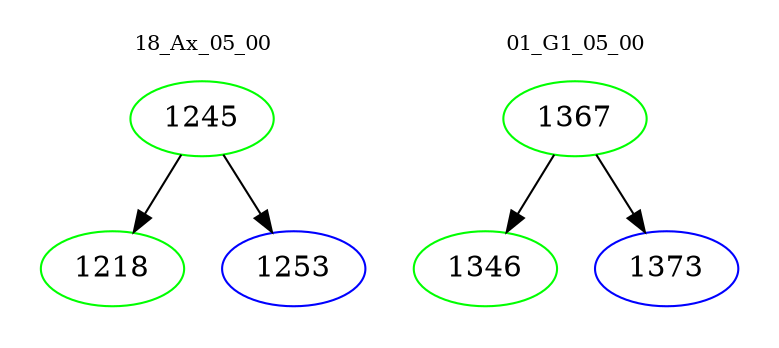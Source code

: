 digraph{
subgraph cluster_0 {
color = white
label = "18_Ax_05_00";
fontsize=10;
T0_1245 [label="1245", color="green"]
T0_1245 -> T0_1218 [color="black"]
T0_1218 [label="1218", color="green"]
T0_1245 -> T0_1253 [color="black"]
T0_1253 [label="1253", color="blue"]
}
subgraph cluster_1 {
color = white
label = "01_G1_05_00";
fontsize=10;
T1_1367 [label="1367", color="green"]
T1_1367 -> T1_1346 [color="black"]
T1_1346 [label="1346", color="green"]
T1_1367 -> T1_1373 [color="black"]
T1_1373 [label="1373", color="blue"]
}
}
